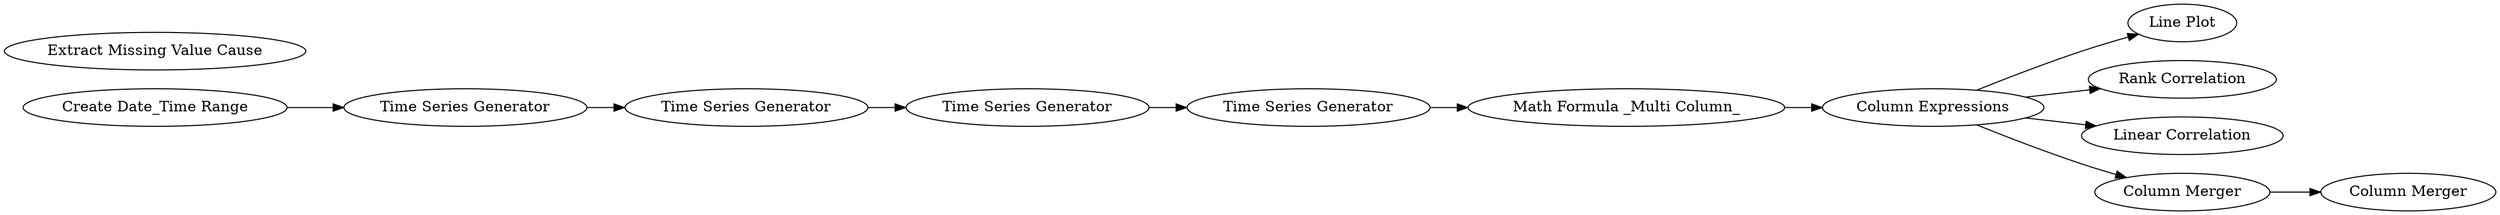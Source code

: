 digraph {
	3 [label="Create Date_Time Range"]
	6 [label="Line Plot"]
	7 [label="Column Expressions"]
	8 [label="Time Series Generator"]
	9 [label="Time Series Generator"]
	10 [label="Math Formula _Multi Column_"]
	11 [label="Rank Correlation"]
	12 [label="Time Series Generator"]
	13 [label="Time Series Generator"]
	14 [label="Linear Correlation"]
	16 [label="Column Merger"]
	17 [label="Column Merger"]
	18 [label="Extract Missing Value Cause"]
	3 -> 8
	7 -> 6
	7 -> 16
	7 -> 14
	7 -> 11
	8 -> 9
	9 -> 12
	10 -> 7
	12 -> 13
	13 -> 10
	16 -> 17
	rankdir=LR
}
